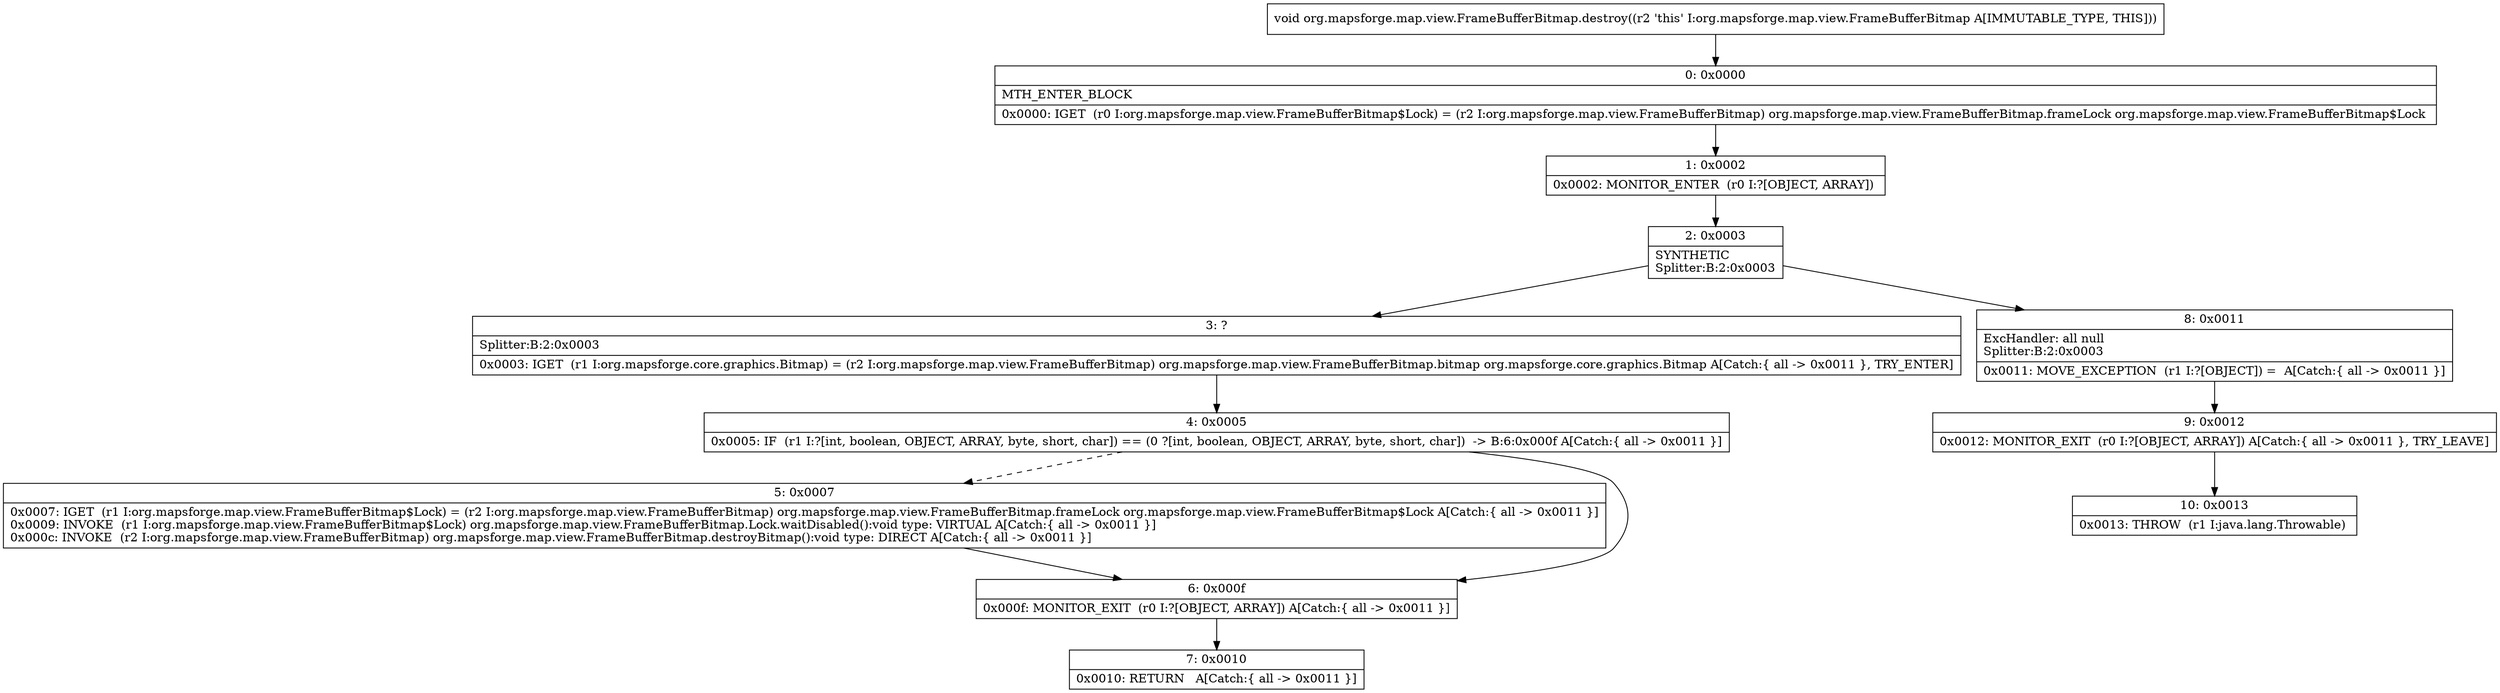 digraph "CFG fororg.mapsforge.map.view.FrameBufferBitmap.destroy()V" {
Node_0 [shape=record,label="{0\:\ 0x0000|MTH_ENTER_BLOCK\l|0x0000: IGET  (r0 I:org.mapsforge.map.view.FrameBufferBitmap$Lock) = (r2 I:org.mapsforge.map.view.FrameBufferBitmap) org.mapsforge.map.view.FrameBufferBitmap.frameLock org.mapsforge.map.view.FrameBufferBitmap$Lock \l}"];
Node_1 [shape=record,label="{1\:\ 0x0002|0x0002: MONITOR_ENTER  (r0 I:?[OBJECT, ARRAY]) \l}"];
Node_2 [shape=record,label="{2\:\ 0x0003|SYNTHETIC\lSplitter:B:2:0x0003\l}"];
Node_3 [shape=record,label="{3\:\ ?|Splitter:B:2:0x0003\l|0x0003: IGET  (r1 I:org.mapsforge.core.graphics.Bitmap) = (r2 I:org.mapsforge.map.view.FrameBufferBitmap) org.mapsforge.map.view.FrameBufferBitmap.bitmap org.mapsforge.core.graphics.Bitmap A[Catch:\{ all \-\> 0x0011 \}, TRY_ENTER]\l}"];
Node_4 [shape=record,label="{4\:\ 0x0005|0x0005: IF  (r1 I:?[int, boolean, OBJECT, ARRAY, byte, short, char]) == (0 ?[int, boolean, OBJECT, ARRAY, byte, short, char])  \-\> B:6:0x000f A[Catch:\{ all \-\> 0x0011 \}]\l}"];
Node_5 [shape=record,label="{5\:\ 0x0007|0x0007: IGET  (r1 I:org.mapsforge.map.view.FrameBufferBitmap$Lock) = (r2 I:org.mapsforge.map.view.FrameBufferBitmap) org.mapsforge.map.view.FrameBufferBitmap.frameLock org.mapsforge.map.view.FrameBufferBitmap$Lock A[Catch:\{ all \-\> 0x0011 \}]\l0x0009: INVOKE  (r1 I:org.mapsforge.map.view.FrameBufferBitmap$Lock) org.mapsforge.map.view.FrameBufferBitmap.Lock.waitDisabled():void type: VIRTUAL A[Catch:\{ all \-\> 0x0011 \}]\l0x000c: INVOKE  (r2 I:org.mapsforge.map.view.FrameBufferBitmap) org.mapsforge.map.view.FrameBufferBitmap.destroyBitmap():void type: DIRECT A[Catch:\{ all \-\> 0x0011 \}]\l}"];
Node_6 [shape=record,label="{6\:\ 0x000f|0x000f: MONITOR_EXIT  (r0 I:?[OBJECT, ARRAY]) A[Catch:\{ all \-\> 0x0011 \}]\l}"];
Node_7 [shape=record,label="{7\:\ 0x0010|0x0010: RETURN   A[Catch:\{ all \-\> 0x0011 \}]\l}"];
Node_8 [shape=record,label="{8\:\ 0x0011|ExcHandler: all null\lSplitter:B:2:0x0003\l|0x0011: MOVE_EXCEPTION  (r1 I:?[OBJECT]) =  A[Catch:\{ all \-\> 0x0011 \}]\l}"];
Node_9 [shape=record,label="{9\:\ 0x0012|0x0012: MONITOR_EXIT  (r0 I:?[OBJECT, ARRAY]) A[Catch:\{ all \-\> 0x0011 \}, TRY_LEAVE]\l}"];
Node_10 [shape=record,label="{10\:\ 0x0013|0x0013: THROW  (r1 I:java.lang.Throwable) \l}"];
MethodNode[shape=record,label="{void org.mapsforge.map.view.FrameBufferBitmap.destroy((r2 'this' I:org.mapsforge.map.view.FrameBufferBitmap A[IMMUTABLE_TYPE, THIS])) }"];
MethodNode -> Node_0;
Node_0 -> Node_1;
Node_1 -> Node_2;
Node_2 -> Node_3;
Node_2 -> Node_8;
Node_3 -> Node_4;
Node_4 -> Node_5[style=dashed];
Node_4 -> Node_6;
Node_5 -> Node_6;
Node_6 -> Node_7;
Node_8 -> Node_9;
Node_9 -> Node_10;
}

